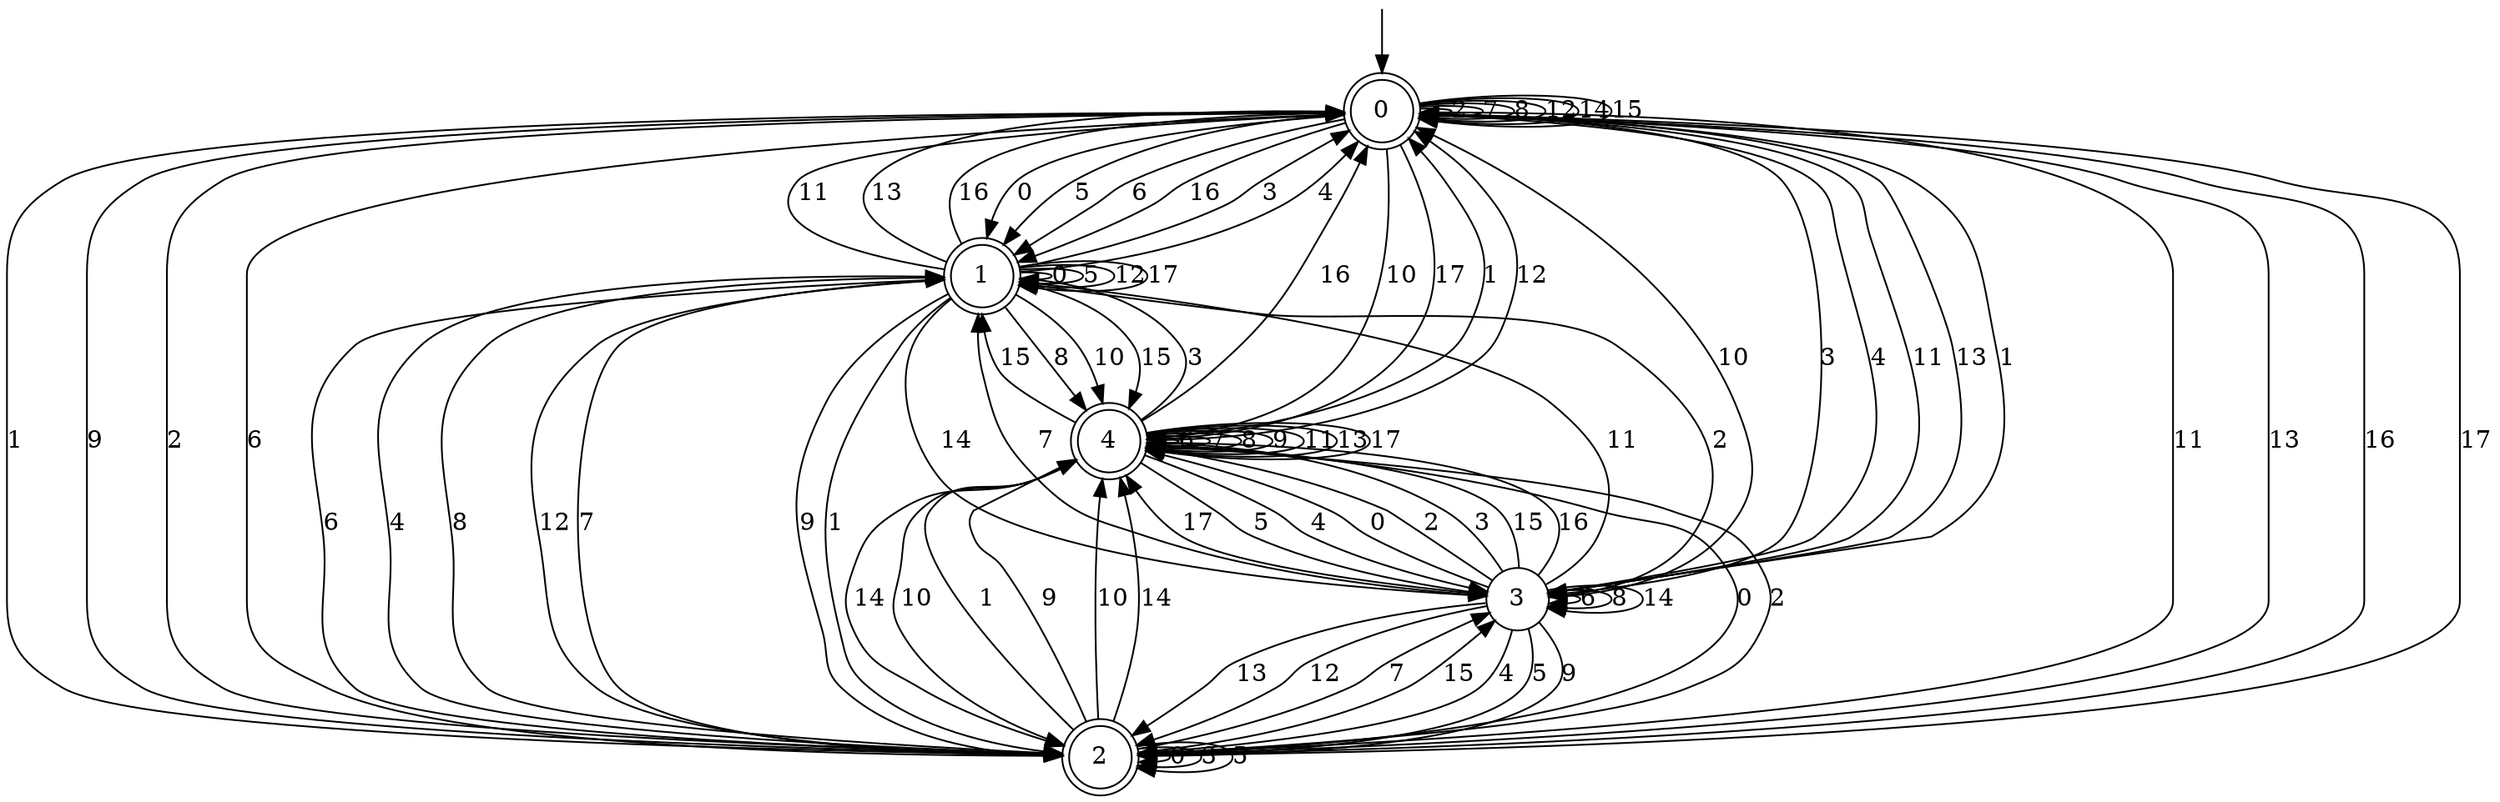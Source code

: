 digraph g {

	s0 [shape="doublecircle" label="0"];
	s1 [shape="doublecircle" label="1"];
	s2 [shape="doublecircle" label="2"];
	s3 [shape="circle" label="3"];
	s4 [shape="doublecircle" label="4"];
	s0 -> s1 [label="0"];
	s0 -> s2 [label="1"];
	s0 -> s0 [label="2"];
	s0 -> s3 [label="3"];
	s0 -> s3 [label="4"];
	s0 -> s1 [label="5"];
	s0 -> s1 [label="6"];
	s0 -> s0 [label="7"];
	s0 -> s0 [label="8"];
	s0 -> s2 [label="9"];
	s0 -> s4 [label="10"];
	s0 -> s3 [label="11"];
	s0 -> s0 [label="12"];
	s0 -> s3 [label="13"];
	s0 -> s0 [label="14"];
	s0 -> s0 [label="15"];
	s0 -> s1 [label="16"];
	s0 -> s4 [label="17"];
	s1 -> s1 [label="0"];
	s1 -> s2 [label="1"];
	s1 -> s3 [label="2"];
	s1 -> s0 [label="3"];
	s1 -> s0 [label="4"];
	s1 -> s1 [label="5"];
	s1 -> s2 [label="6"];
	s1 -> s2 [label="7"];
	s1 -> s4 [label="8"];
	s1 -> s2 [label="9"];
	s1 -> s4 [label="10"];
	s1 -> s0 [label="11"];
	s1 -> s1 [label="12"];
	s1 -> s0 [label="13"];
	s1 -> s3 [label="14"];
	s1 -> s4 [label="15"];
	s1 -> s0 [label="16"];
	s1 -> s1 [label="17"];
	s2 -> s2 [label="0"];
	s2 -> s4 [label="1"];
	s2 -> s0 [label="2"];
	s2 -> s2 [label="3"];
	s2 -> s1 [label="4"];
	s2 -> s2 [label="5"];
	s2 -> s0 [label="6"];
	s2 -> s3 [label="7"];
	s2 -> s1 [label="8"];
	s2 -> s4 [label="9"];
	s2 -> s4 [label="10"];
	s2 -> s0 [label="11"];
	s2 -> s1 [label="12"];
	s2 -> s0 [label="13"];
	s2 -> s4 [label="14"];
	s2 -> s3 [label="15"];
	s2 -> s0 [label="16"];
	s2 -> s0 [label="17"];
	s3 -> s4 [label="0"];
	s3 -> s0 [label="1"];
	s3 -> s4 [label="2"];
	s3 -> s4 [label="3"];
	s3 -> s2 [label="4"];
	s3 -> s2 [label="5"];
	s3 -> s3 [label="6"];
	s3 -> s1 [label="7"];
	s3 -> s3 [label="8"];
	s3 -> s2 [label="9"];
	s3 -> s0 [label="10"];
	s3 -> s1 [label="11"];
	s3 -> s2 [label="12"];
	s3 -> s2 [label="13"];
	s3 -> s3 [label="14"];
	s3 -> s4 [label="15"];
	s3 -> s4 [label="16"];
	s3 -> s4 [label="17"];
	s4 -> s2 [label="0"];
	s4 -> s0 [label="1"];
	s4 -> s2 [label="2"];
	s4 -> s1 [label="3"];
	s4 -> s3 [label="4"];
	s4 -> s3 [label="5"];
	s4 -> s4 [label="6"];
	s4 -> s4 [label="7"];
	s4 -> s4 [label="8"];
	s4 -> s4 [label="9"];
	s4 -> s2 [label="10"];
	s4 -> s4 [label="11"];
	s4 -> s0 [label="12"];
	s4 -> s4 [label="13"];
	s4 -> s2 [label="14"];
	s4 -> s1 [label="15"];
	s4 -> s0 [label="16"];
	s4 -> s4 [label="17"];

__start0 [label="" shape="none" width="0" height="0"];
__start0 -> s0;

}
